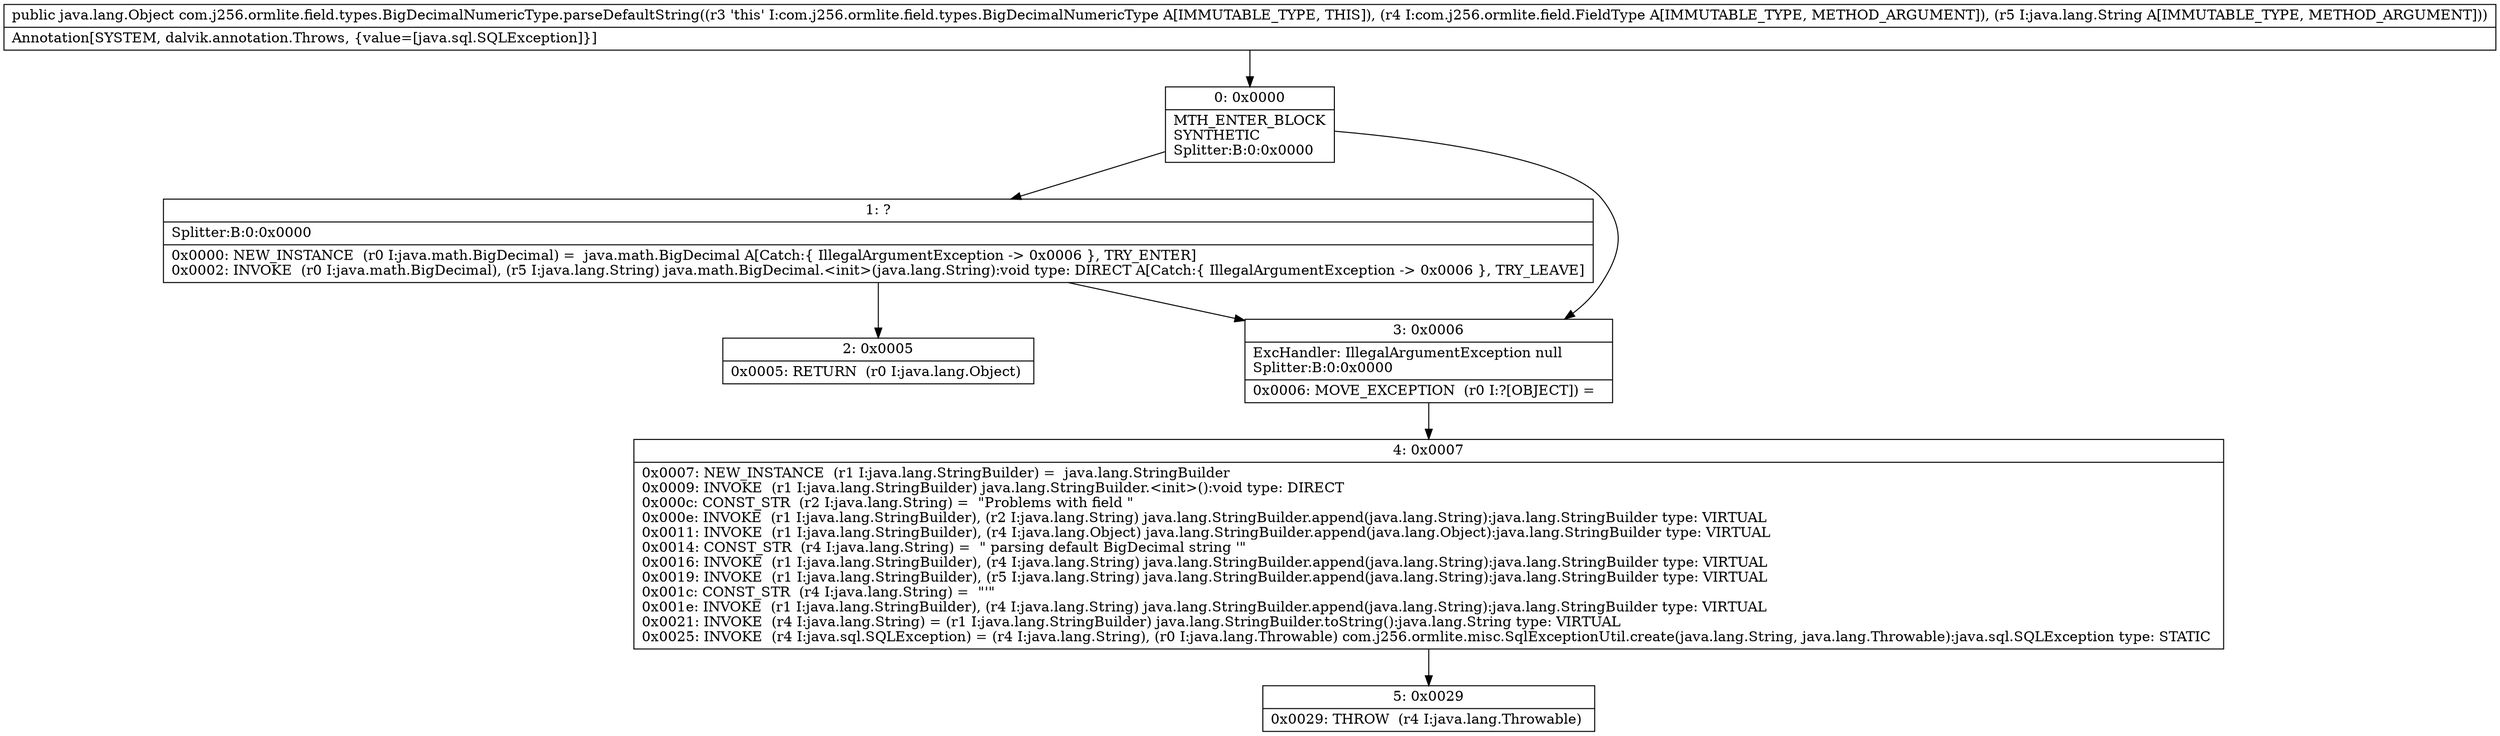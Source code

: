digraph "CFG forcom.j256.ormlite.field.types.BigDecimalNumericType.parseDefaultString(Lcom\/j256\/ormlite\/field\/FieldType;Ljava\/lang\/String;)Ljava\/lang\/Object;" {
Node_0 [shape=record,label="{0\:\ 0x0000|MTH_ENTER_BLOCK\lSYNTHETIC\lSplitter:B:0:0x0000\l}"];
Node_1 [shape=record,label="{1\:\ ?|Splitter:B:0:0x0000\l|0x0000: NEW_INSTANCE  (r0 I:java.math.BigDecimal) =  java.math.BigDecimal A[Catch:\{ IllegalArgumentException \-\> 0x0006 \}, TRY_ENTER]\l0x0002: INVOKE  (r0 I:java.math.BigDecimal), (r5 I:java.lang.String) java.math.BigDecimal.\<init\>(java.lang.String):void type: DIRECT A[Catch:\{ IllegalArgumentException \-\> 0x0006 \}, TRY_LEAVE]\l}"];
Node_2 [shape=record,label="{2\:\ 0x0005|0x0005: RETURN  (r0 I:java.lang.Object) \l}"];
Node_3 [shape=record,label="{3\:\ 0x0006|ExcHandler: IllegalArgumentException null\lSplitter:B:0:0x0000\l|0x0006: MOVE_EXCEPTION  (r0 I:?[OBJECT]) =  \l}"];
Node_4 [shape=record,label="{4\:\ 0x0007|0x0007: NEW_INSTANCE  (r1 I:java.lang.StringBuilder) =  java.lang.StringBuilder \l0x0009: INVOKE  (r1 I:java.lang.StringBuilder) java.lang.StringBuilder.\<init\>():void type: DIRECT \l0x000c: CONST_STR  (r2 I:java.lang.String) =  \"Problems with field \" \l0x000e: INVOKE  (r1 I:java.lang.StringBuilder), (r2 I:java.lang.String) java.lang.StringBuilder.append(java.lang.String):java.lang.StringBuilder type: VIRTUAL \l0x0011: INVOKE  (r1 I:java.lang.StringBuilder), (r4 I:java.lang.Object) java.lang.StringBuilder.append(java.lang.Object):java.lang.StringBuilder type: VIRTUAL \l0x0014: CONST_STR  (r4 I:java.lang.String) =  \" parsing default BigDecimal string '\" \l0x0016: INVOKE  (r1 I:java.lang.StringBuilder), (r4 I:java.lang.String) java.lang.StringBuilder.append(java.lang.String):java.lang.StringBuilder type: VIRTUAL \l0x0019: INVOKE  (r1 I:java.lang.StringBuilder), (r5 I:java.lang.String) java.lang.StringBuilder.append(java.lang.String):java.lang.StringBuilder type: VIRTUAL \l0x001c: CONST_STR  (r4 I:java.lang.String) =  \"'\" \l0x001e: INVOKE  (r1 I:java.lang.StringBuilder), (r4 I:java.lang.String) java.lang.StringBuilder.append(java.lang.String):java.lang.StringBuilder type: VIRTUAL \l0x0021: INVOKE  (r4 I:java.lang.String) = (r1 I:java.lang.StringBuilder) java.lang.StringBuilder.toString():java.lang.String type: VIRTUAL \l0x0025: INVOKE  (r4 I:java.sql.SQLException) = (r4 I:java.lang.String), (r0 I:java.lang.Throwable) com.j256.ormlite.misc.SqlExceptionUtil.create(java.lang.String, java.lang.Throwable):java.sql.SQLException type: STATIC \l}"];
Node_5 [shape=record,label="{5\:\ 0x0029|0x0029: THROW  (r4 I:java.lang.Throwable) \l}"];
MethodNode[shape=record,label="{public java.lang.Object com.j256.ormlite.field.types.BigDecimalNumericType.parseDefaultString((r3 'this' I:com.j256.ormlite.field.types.BigDecimalNumericType A[IMMUTABLE_TYPE, THIS]), (r4 I:com.j256.ormlite.field.FieldType A[IMMUTABLE_TYPE, METHOD_ARGUMENT]), (r5 I:java.lang.String A[IMMUTABLE_TYPE, METHOD_ARGUMENT]))  | Annotation[SYSTEM, dalvik.annotation.Throws, \{value=[java.sql.SQLException]\}]\l}"];
MethodNode -> Node_0;
Node_0 -> Node_1;
Node_0 -> Node_3;
Node_1 -> Node_2;
Node_1 -> Node_3;
Node_3 -> Node_4;
Node_4 -> Node_5;
}

